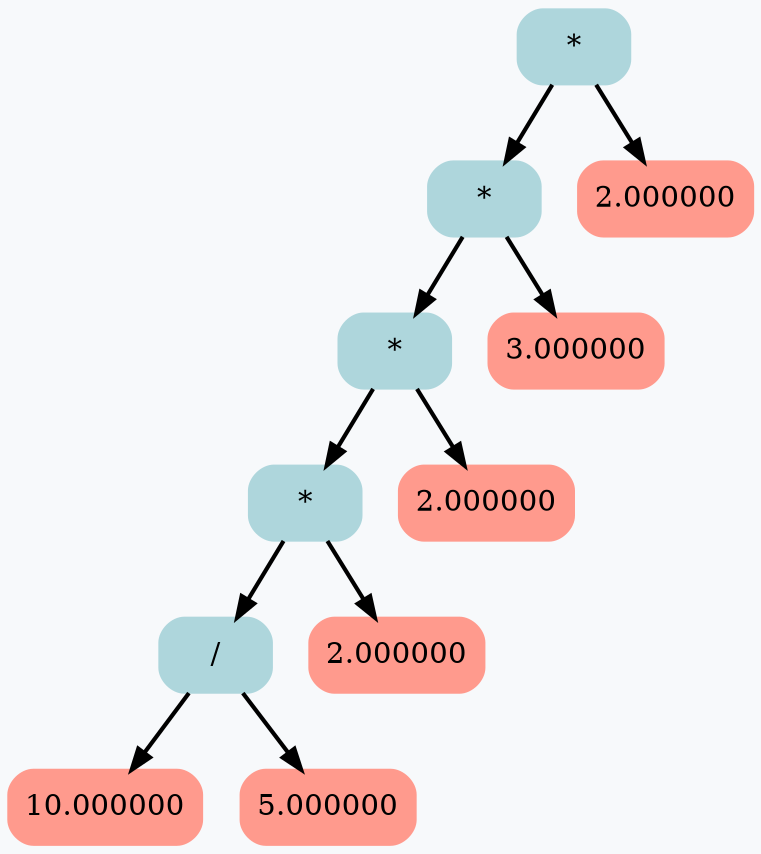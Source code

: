 digraph G {
	rankdir = HR;
	bgcolor="#F7F9FB"
	 node0x503000000220 [shape=Mrecord; style=filled; color="#aed6dc"; label =  "* " ];
	 node0x503000000220 -> node0x5030000001c0 [ style=bold; weight=1000; ];
	 node0x503000000220 -> node0x5030000001f0 [ style=bold; weight=1000; ];
	 node0x5030000001c0 [shape=Mrecord; style=filled; color="#aed6dc"; label =  "* " ];
	 node0x5030000001c0 -> node0x503000000160 [ style=bold; weight=1000; ];
	 node0x5030000001c0 -> node0x503000000190 [ style=bold; weight=1000; ];
	 node0x503000000160 [shape=Mrecord; style=filled; color="#aed6dc"; label =  "* " ];
	 node0x503000000160 -> node0x503000000100 [ style=bold; weight=1000; ];
	 node0x503000000160 -> node0x503000000130 [ style=bold; weight=1000; ];
	 node0x503000000100 [shape=Mrecord; style=filled; color="#aed6dc"; label =  "* " ];
	 node0x503000000100 -> node0x5030000000a0 [ style=bold; weight=1000; ];
	 node0x503000000100 -> node0x5030000000d0 [ style=bold; weight=1000; ];
	 node0x5030000000a0 [shape=Mrecord; style=filled; color="#aed6dc"; label =  "/ " ];
	 node0x5030000000a0 -> node0x503000000040 [ style=bold; weight=1000; ];
	 node0x5030000000a0 -> node0x503000000070 [ style=bold; weight=1000; ];
	 node0x503000000040 [shape=Mrecord; style=filled; color="#ff9a8d"; label =  "10.000000 " ];
	 node0x503000000070 [shape=Mrecord; style=filled; color="#ff9a8d"; label =  "5.000000 " ];
	 node0x5030000000d0 [shape=Mrecord; style=filled; color="#ff9a8d"; label =  "2.000000 " ];
	 node0x503000000130 [shape=Mrecord; style=filled; color="#ff9a8d"; label =  "2.000000 " ];
	 node0x503000000190 [shape=Mrecord; style=filled; color="#ff9a8d"; label =  "3.000000 " ];
	 node0x5030000001f0 [shape=Mrecord; style=filled; color="#ff9a8d"; label =  "2.000000 " ];
}
